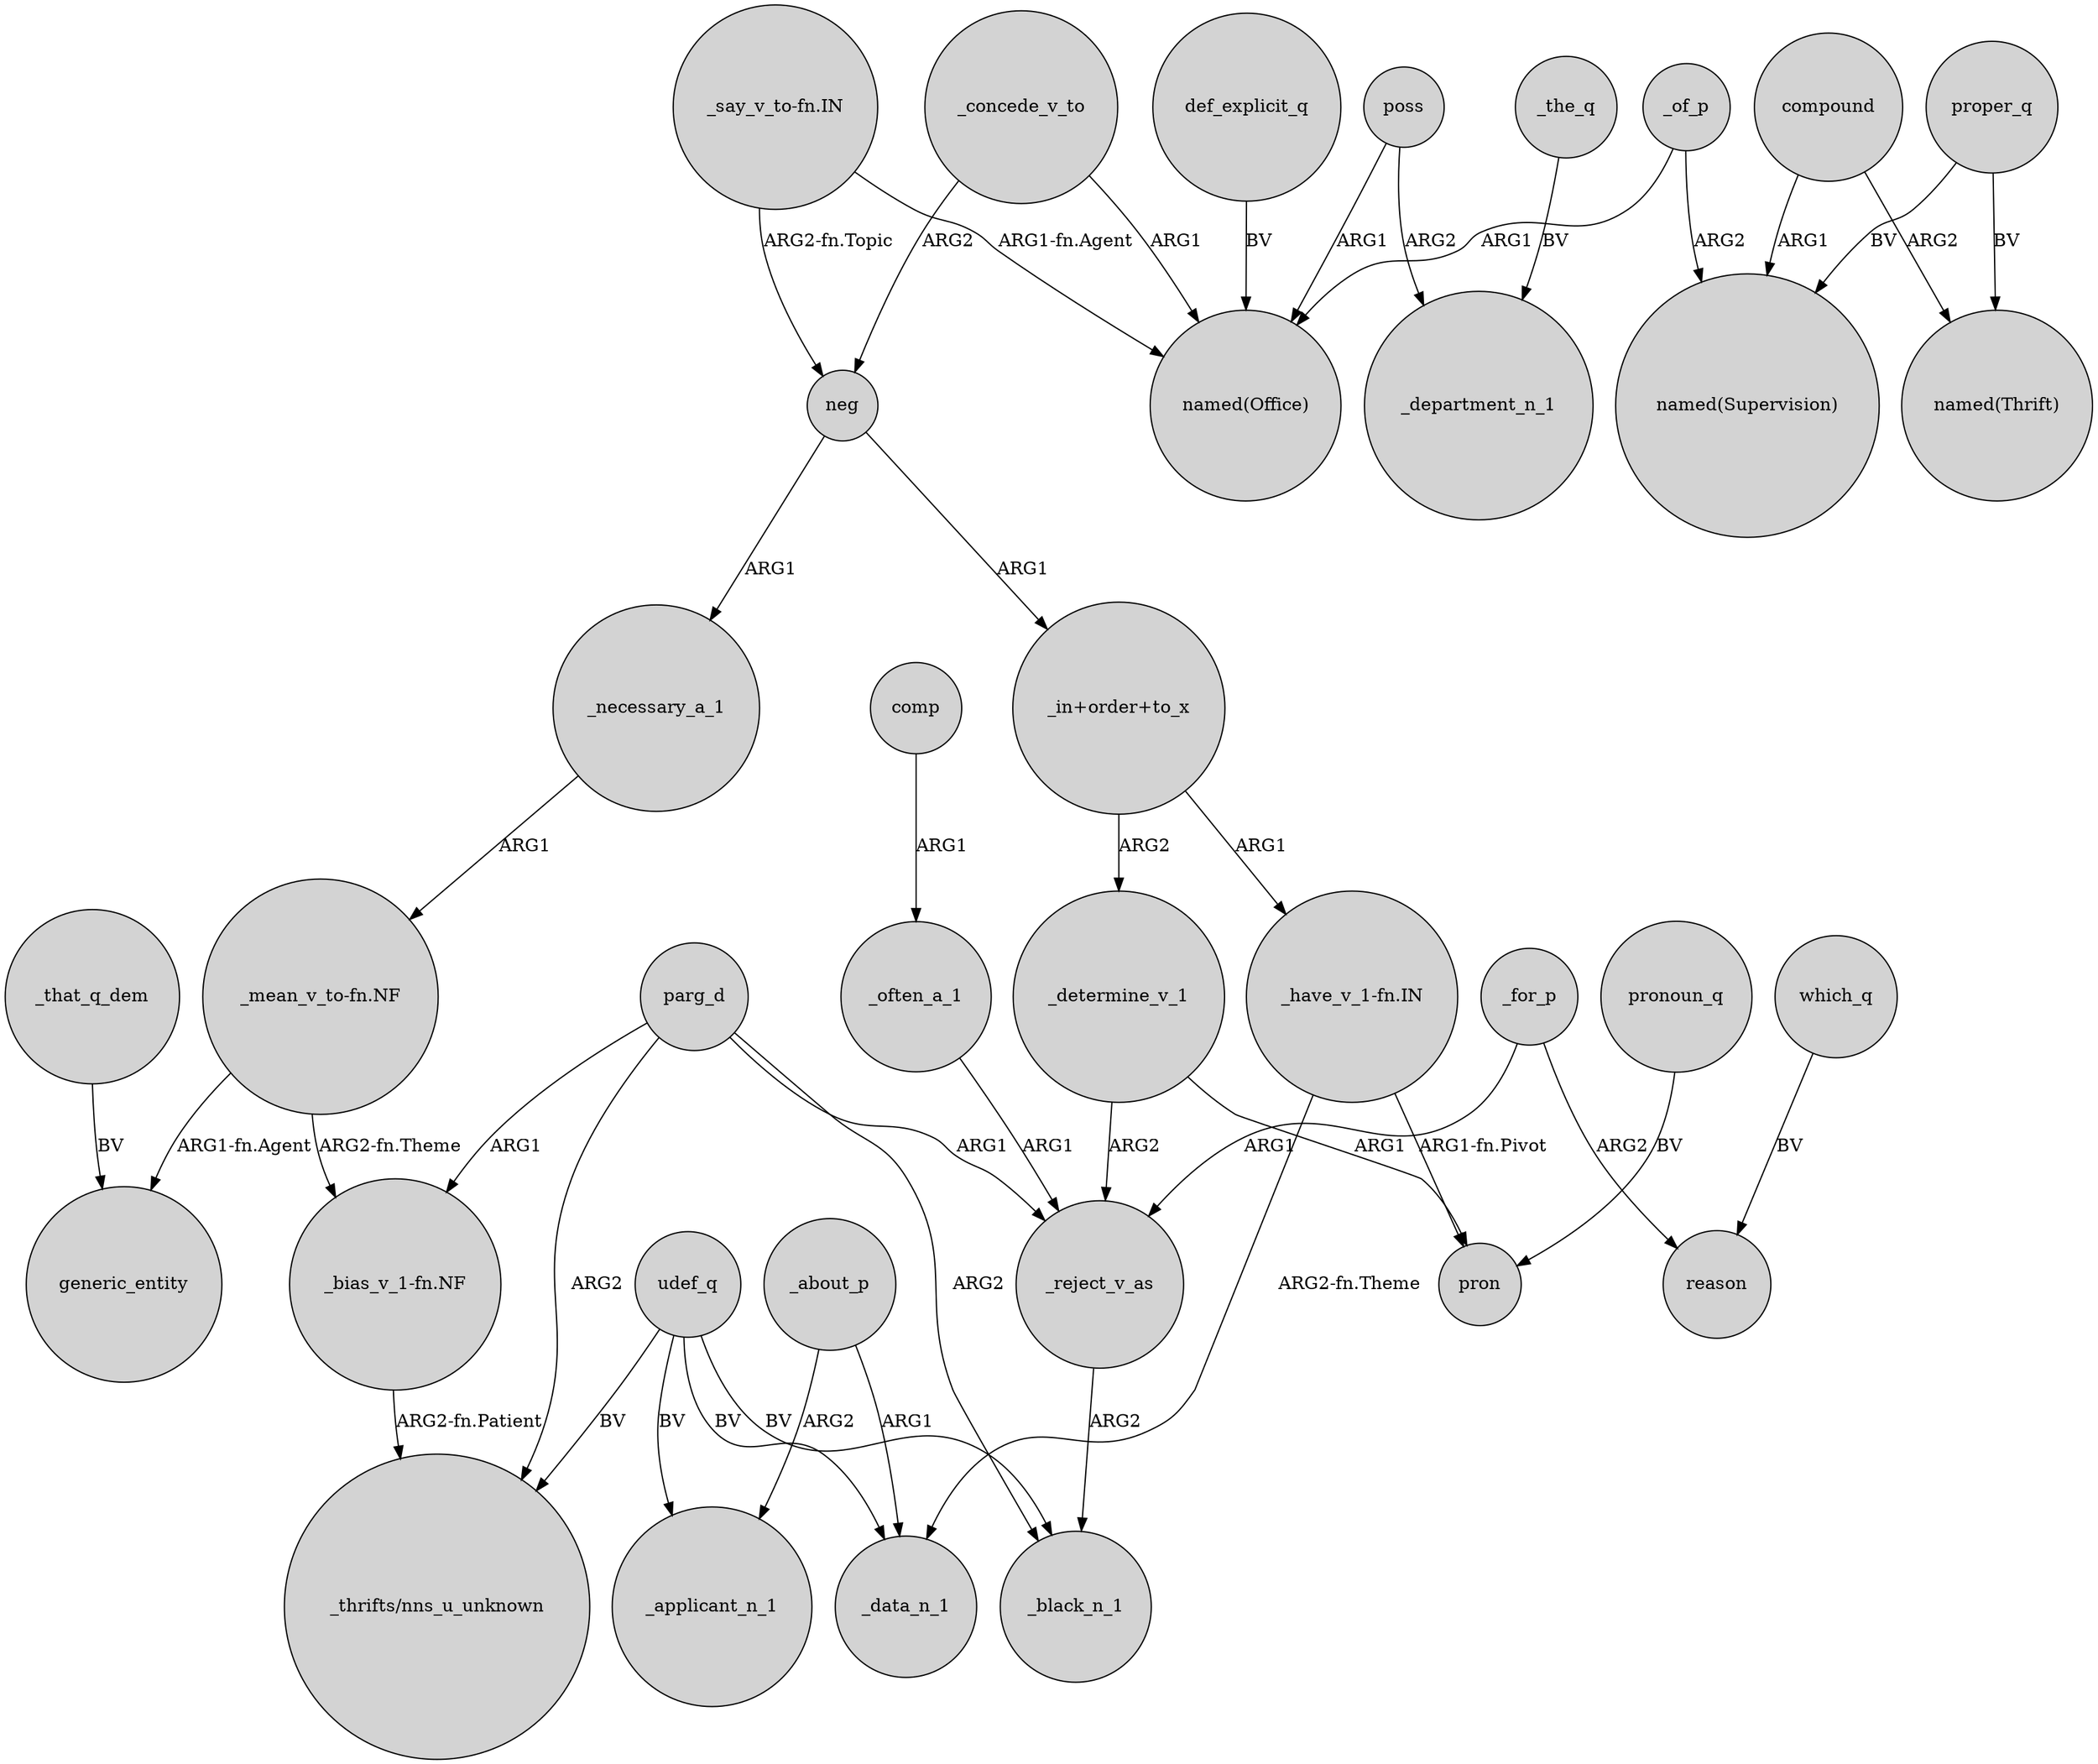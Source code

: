 digraph {
	node [shape=circle style=filled]
	"_mean_v_to-fn.NF" -> generic_entity [label="ARG1-fn.Agent"]
	comp -> _often_a_1 [label=ARG1]
	neg -> _necessary_a_1 [label=ARG1]
	_that_q_dem -> generic_entity [label=BV]
	_concede_v_to -> neg [label=ARG2]
	udef_q -> "_thrifts/nns_u_unknown" [label=BV]
	_of_p -> "named(Supervision)" [label=ARG2]
	_for_p -> reason [label=ARG2]
	_about_p -> _applicant_n_1 [label=ARG2]
	neg -> "_in+order+to_x" [label=ARG1]
	udef_q -> _applicant_n_1 [label=BV]
	parg_d -> _black_n_1 [label=ARG2]
	compound -> "named(Thrift)" [label=ARG2]
	proper_q -> "named(Supervision)" [label=BV]
	"_bias_v_1-fn.NF" -> "_thrifts/nns_u_unknown" [label="ARG2-fn.Patient"]
	"_have_v_1-fn.IN" -> pron [label="ARG1-fn.Pivot"]
	_the_q -> _department_n_1 [label=BV]
	_reject_v_as -> _black_n_1 [label=ARG2]
	_often_a_1 -> _reject_v_as [label=ARG1]
	poss -> "named(Office)" [label=ARG1]
	"_mean_v_to-fn.NF" -> "_bias_v_1-fn.NF" [label="ARG2-fn.Theme"]
	which_q -> reason [label=BV]
	pronoun_q -> pron [label=BV]
	udef_q -> _data_n_1 [label=BV]
	compound -> "named(Supervision)" [label=ARG1]
	parg_d -> _reject_v_as [label=ARG1]
	"_in+order+to_x" -> "_have_v_1-fn.IN" [label=ARG1]
	udef_q -> _black_n_1 [label=BV]
	_of_p -> "named(Office)" [label=ARG1]
	def_explicit_q -> "named(Office)" [label=BV]
	parg_d -> "_bias_v_1-fn.NF" [label=ARG1]
	_for_p -> _reject_v_as [label=ARG1]
	_determine_v_1 -> _reject_v_as [label=ARG2]
	_about_p -> _data_n_1 [label=ARG1]
	_concede_v_to -> "named(Office)" [label=ARG1]
	"_in+order+to_x" -> _determine_v_1 [label=ARG2]
	_determine_v_1 -> pron [label=ARG1]
	"_say_v_to-fn.IN" -> neg [label="ARG2-fn.Topic"]
	"_say_v_to-fn.IN" -> "named(Office)" [label="ARG1-fn.Agent"]
	_necessary_a_1 -> "_mean_v_to-fn.NF" [label=ARG1]
	poss -> _department_n_1 [label=ARG2]
	parg_d -> "_thrifts/nns_u_unknown" [label=ARG2]
	"_have_v_1-fn.IN" -> _data_n_1 [label="ARG2-fn.Theme"]
	proper_q -> "named(Thrift)" [label=BV]
}
